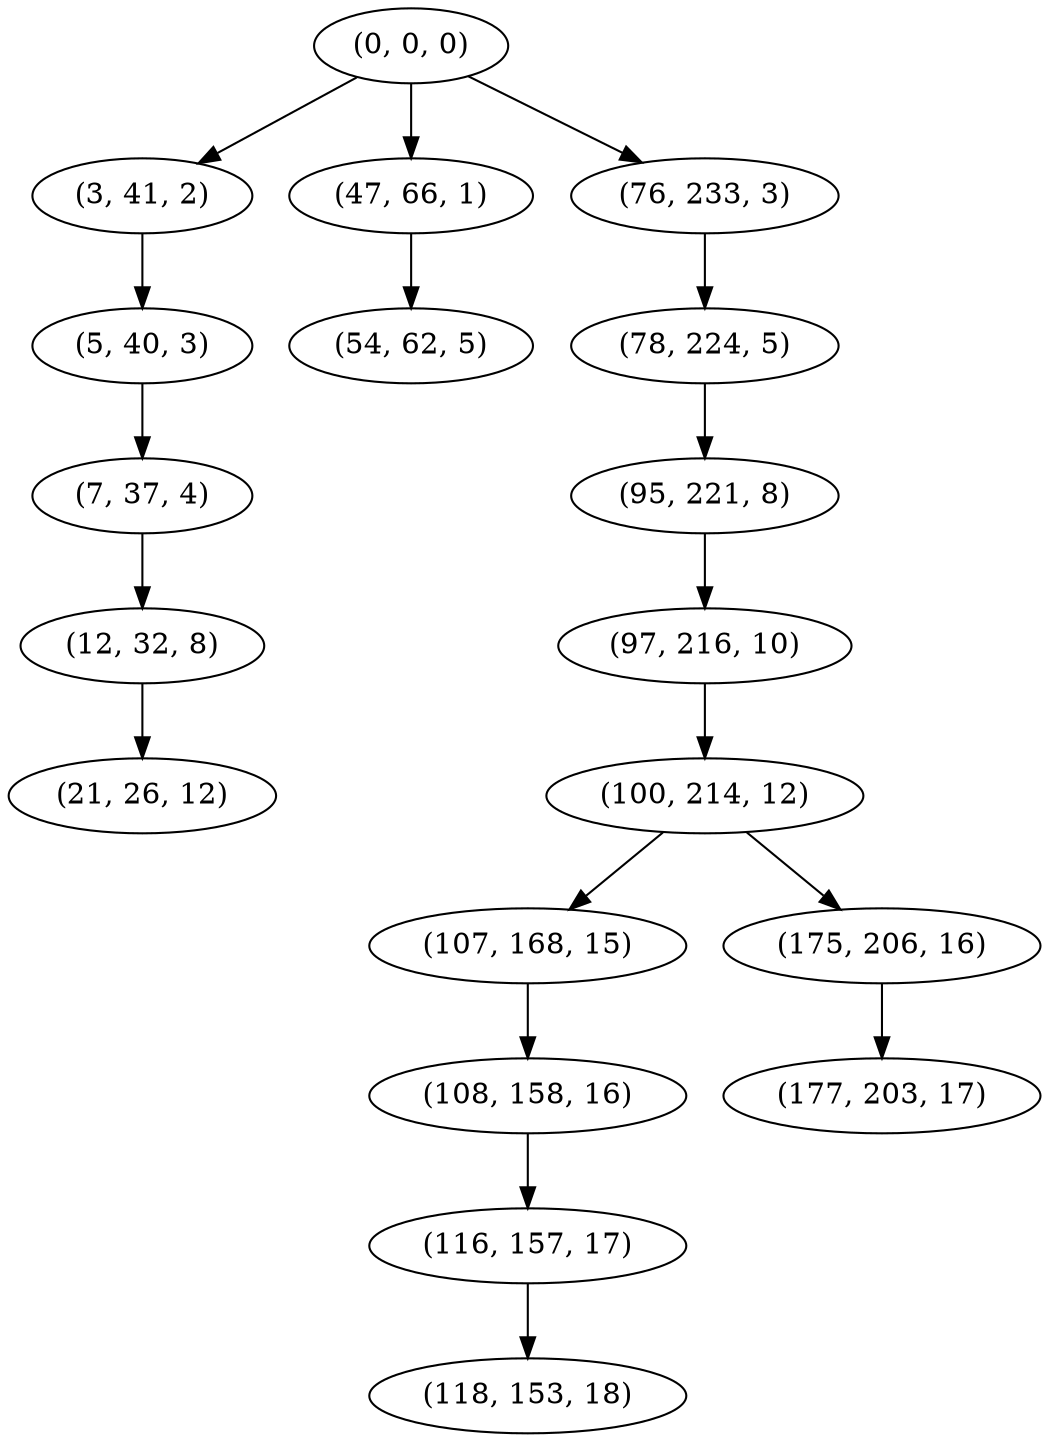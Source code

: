 digraph tree {
    "(0, 0, 0)";
    "(3, 41, 2)";
    "(5, 40, 3)";
    "(7, 37, 4)";
    "(12, 32, 8)";
    "(21, 26, 12)";
    "(47, 66, 1)";
    "(54, 62, 5)";
    "(76, 233, 3)";
    "(78, 224, 5)";
    "(95, 221, 8)";
    "(97, 216, 10)";
    "(100, 214, 12)";
    "(107, 168, 15)";
    "(108, 158, 16)";
    "(116, 157, 17)";
    "(118, 153, 18)";
    "(175, 206, 16)";
    "(177, 203, 17)";
    "(0, 0, 0)" -> "(3, 41, 2)";
    "(0, 0, 0)" -> "(47, 66, 1)";
    "(0, 0, 0)" -> "(76, 233, 3)";
    "(3, 41, 2)" -> "(5, 40, 3)";
    "(5, 40, 3)" -> "(7, 37, 4)";
    "(7, 37, 4)" -> "(12, 32, 8)";
    "(12, 32, 8)" -> "(21, 26, 12)";
    "(47, 66, 1)" -> "(54, 62, 5)";
    "(76, 233, 3)" -> "(78, 224, 5)";
    "(78, 224, 5)" -> "(95, 221, 8)";
    "(95, 221, 8)" -> "(97, 216, 10)";
    "(97, 216, 10)" -> "(100, 214, 12)";
    "(100, 214, 12)" -> "(107, 168, 15)";
    "(100, 214, 12)" -> "(175, 206, 16)";
    "(107, 168, 15)" -> "(108, 158, 16)";
    "(108, 158, 16)" -> "(116, 157, 17)";
    "(116, 157, 17)" -> "(118, 153, 18)";
    "(175, 206, 16)" -> "(177, 203, 17)";
}
